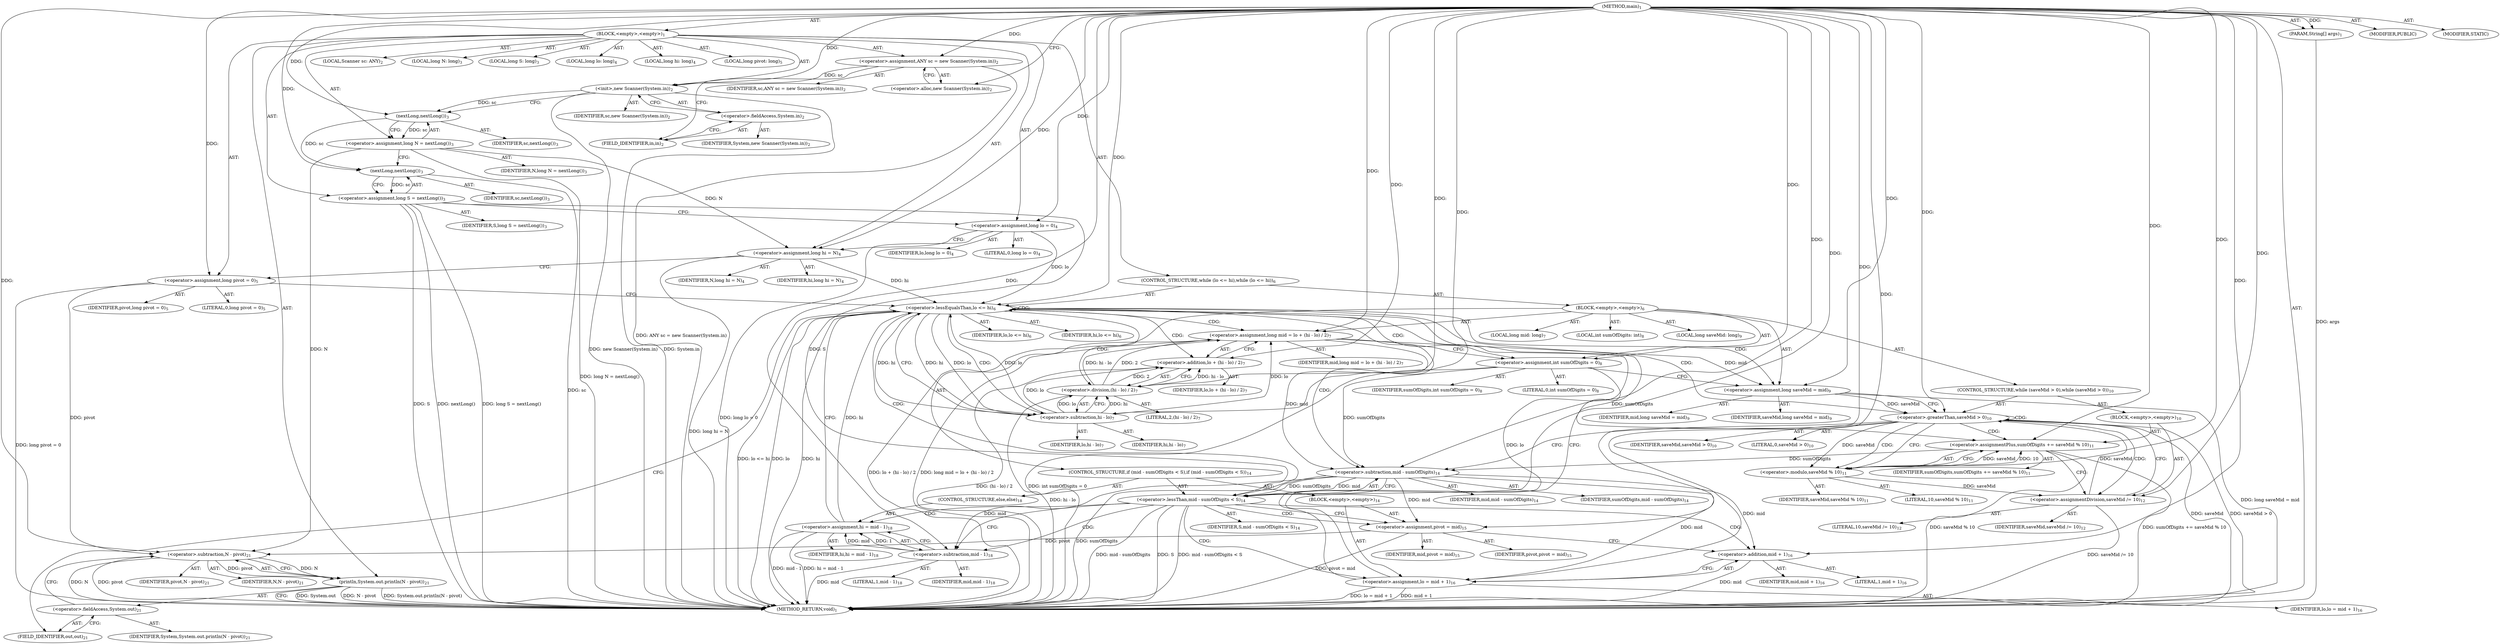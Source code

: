 digraph "main" {  
"19" [label = <(METHOD,main)<SUB>1</SUB>> ]
"20" [label = <(PARAM,String[] args)<SUB>1</SUB>> ]
"21" [label = <(BLOCK,&lt;empty&gt;,&lt;empty&gt;)<SUB>1</SUB>> ]
"4" [label = <(LOCAL,Scanner sc: ANY)<SUB>2</SUB>> ]
"22" [label = <(&lt;operator&gt;.assignment,ANY sc = new Scanner(System.in))<SUB>2</SUB>> ]
"23" [label = <(IDENTIFIER,sc,ANY sc = new Scanner(System.in))<SUB>2</SUB>> ]
"24" [label = <(&lt;operator&gt;.alloc,new Scanner(System.in))<SUB>2</SUB>> ]
"25" [label = <(&lt;init&gt;,new Scanner(System.in))<SUB>2</SUB>> ]
"3" [label = <(IDENTIFIER,sc,new Scanner(System.in))<SUB>2</SUB>> ]
"26" [label = <(&lt;operator&gt;.fieldAccess,System.in)<SUB>2</SUB>> ]
"27" [label = <(IDENTIFIER,System,new Scanner(System.in))<SUB>2</SUB>> ]
"28" [label = <(FIELD_IDENTIFIER,in,in)<SUB>2</SUB>> ]
"29" [label = <(LOCAL,long N: long)<SUB>3</SUB>> ]
"30" [label = <(LOCAL,long S: long)<SUB>3</SUB>> ]
"31" [label = <(&lt;operator&gt;.assignment,long N = nextLong())<SUB>3</SUB>> ]
"32" [label = <(IDENTIFIER,N,long N = nextLong())<SUB>3</SUB>> ]
"33" [label = <(nextLong,nextLong())<SUB>3</SUB>> ]
"34" [label = <(IDENTIFIER,sc,nextLong())<SUB>3</SUB>> ]
"35" [label = <(&lt;operator&gt;.assignment,long S = nextLong())<SUB>3</SUB>> ]
"36" [label = <(IDENTIFIER,S,long S = nextLong())<SUB>3</SUB>> ]
"37" [label = <(nextLong,nextLong())<SUB>3</SUB>> ]
"38" [label = <(IDENTIFIER,sc,nextLong())<SUB>3</SUB>> ]
"39" [label = <(LOCAL,long lo: long)<SUB>4</SUB>> ]
"40" [label = <(LOCAL,long hi: long)<SUB>4</SUB>> ]
"41" [label = <(&lt;operator&gt;.assignment,long lo = 0)<SUB>4</SUB>> ]
"42" [label = <(IDENTIFIER,lo,long lo = 0)<SUB>4</SUB>> ]
"43" [label = <(LITERAL,0,long lo = 0)<SUB>4</SUB>> ]
"44" [label = <(&lt;operator&gt;.assignment,long hi = N)<SUB>4</SUB>> ]
"45" [label = <(IDENTIFIER,hi,long hi = N)<SUB>4</SUB>> ]
"46" [label = <(IDENTIFIER,N,long hi = N)<SUB>4</SUB>> ]
"47" [label = <(LOCAL,long pivot: long)<SUB>5</SUB>> ]
"48" [label = <(&lt;operator&gt;.assignment,long pivot = 0)<SUB>5</SUB>> ]
"49" [label = <(IDENTIFIER,pivot,long pivot = 0)<SUB>5</SUB>> ]
"50" [label = <(LITERAL,0,long pivot = 0)<SUB>5</SUB>> ]
"51" [label = <(CONTROL_STRUCTURE,while (lo &lt;= hi),while (lo &lt;= hi))<SUB>6</SUB>> ]
"52" [label = <(&lt;operator&gt;.lessEqualsThan,lo &lt;= hi)<SUB>6</SUB>> ]
"53" [label = <(IDENTIFIER,lo,lo &lt;= hi)<SUB>6</SUB>> ]
"54" [label = <(IDENTIFIER,hi,lo &lt;= hi)<SUB>6</SUB>> ]
"55" [label = <(BLOCK,&lt;empty&gt;,&lt;empty&gt;)<SUB>6</SUB>> ]
"56" [label = <(LOCAL,long mid: long)<SUB>7</SUB>> ]
"57" [label = <(&lt;operator&gt;.assignment,long mid = lo + (hi - lo) / 2)<SUB>7</SUB>> ]
"58" [label = <(IDENTIFIER,mid,long mid = lo + (hi - lo) / 2)<SUB>7</SUB>> ]
"59" [label = <(&lt;operator&gt;.addition,lo + (hi - lo) / 2)<SUB>7</SUB>> ]
"60" [label = <(IDENTIFIER,lo,lo + (hi - lo) / 2)<SUB>7</SUB>> ]
"61" [label = <(&lt;operator&gt;.division,(hi - lo) / 2)<SUB>7</SUB>> ]
"62" [label = <(&lt;operator&gt;.subtraction,hi - lo)<SUB>7</SUB>> ]
"63" [label = <(IDENTIFIER,hi,hi - lo)<SUB>7</SUB>> ]
"64" [label = <(IDENTIFIER,lo,hi - lo)<SUB>7</SUB>> ]
"65" [label = <(LITERAL,2,(hi - lo) / 2)<SUB>7</SUB>> ]
"66" [label = <(LOCAL,int sumOfDigits: int)<SUB>8</SUB>> ]
"67" [label = <(&lt;operator&gt;.assignment,int sumOfDigits = 0)<SUB>8</SUB>> ]
"68" [label = <(IDENTIFIER,sumOfDigits,int sumOfDigits = 0)<SUB>8</SUB>> ]
"69" [label = <(LITERAL,0,int sumOfDigits = 0)<SUB>8</SUB>> ]
"70" [label = <(LOCAL,long saveMid: long)<SUB>9</SUB>> ]
"71" [label = <(&lt;operator&gt;.assignment,long saveMid = mid)<SUB>9</SUB>> ]
"72" [label = <(IDENTIFIER,saveMid,long saveMid = mid)<SUB>9</SUB>> ]
"73" [label = <(IDENTIFIER,mid,long saveMid = mid)<SUB>9</SUB>> ]
"74" [label = <(CONTROL_STRUCTURE,while (saveMid &gt; 0),while (saveMid &gt; 0))<SUB>10</SUB>> ]
"75" [label = <(&lt;operator&gt;.greaterThan,saveMid &gt; 0)<SUB>10</SUB>> ]
"76" [label = <(IDENTIFIER,saveMid,saveMid &gt; 0)<SUB>10</SUB>> ]
"77" [label = <(LITERAL,0,saveMid &gt; 0)<SUB>10</SUB>> ]
"78" [label = <(BLOCK,&lt;empty&gt;,&lt;empty&gt;)<SUB>10</SUB>> ]
"79" [label = <(&lt;operator&gt;.assignmentPlus,sumOfDigits += saveMid % 10)<SUB>11</SUB>> ]
"80" [label = <(IDENTIFIER,sumOfDigits,sumOfDigits += saveMid % 10)<SUB>11</SUB>> ]
"81" [label = <(&lt;operator&gt;.modulo,saveMid % 10)<SUB>11</SUB>> ]
"82" [label = <(IDENTIFIER,saveMid,saveMid % 10)<SUB>11</SUB>> ]
"83" [label = <(LITERAL,10,saveMid % 10)<SUB>11</SUB>> ]
"84" [label = <(&lt;operator&gt;.assignmentDivision,saveMid /= 10)<SUB>12</SUB>> ]
"85" [label = <(IDENTIFIER,saveMid,saveMid /= 10)<SUB>12</SUB>> ]
"86" [label = <(LITERAL,10,saveMid /= 10)<SUB>12</SUB>> ]
"87" [label = <(CONTROL_STRUCTURE,if (mid - sumOfDigits &lt; S),if (mid - sumOfDigits &lt; S))<SUB>14</SUB>> ]
"88" [label = <(&lt;operator&gt;.lessThan,mid - sumOfDigits &lt; S)<SUB>14</SUB>> ]
"89" [label = <(&lt;operator&gt;.subtraction,mid - sumOfDigits)<SUB>14</SUB>> ]
"90" [label = <(IDENTIFIER,mid,mid - sumOfDigits)<SUB>14</SUB>> ]
"91" [label = <(IDENTIFIER,sumOfDigits,mid - sumOfDigits)<SUB>14</SUB>> ]
"92" [label = <(IDENTIFIER,S,mid - sumOfDigits &lt; S)<SUB>14</SUB>> ]
"93" [label = <(BLOCK,&lt;empty&gt;,&lt;empty&gt;)<SUB>14</SUB>> ]
"94" [label = <(&lt;operator&gt;.assignment,pivot = mid)<SUB>15</SUB>> ]
"95" [label = <(IDENTIFIER,pivot,pivot = mid)<SUB>15</SUB>> ]
"96" [label = <(IDENTIFIER,mid,pivot = mid)<SUB>15</SUB>> ]
"97" [label = <(&lt;operator&gt;.assignment,lo = mid + 1)<SUB>16</SUB>> ]
"98" [label = <(IDENTIFIER,lo,lo = mid + 1)<SUB>16</SUB>> ]
"99" [label = <(&lt;operator&gt;.addition,mid + 1)<SUB>16</SUB>> ]
"100" [label = <(IDENTIFIER,mid,mid + 1)<SUB>16</SUB>> ]
"101" [label = <(LITERAL,1,mid + 1)<SUB>16</SUB>> ]
"102" [label = <(CONTROL_STRUCTURE,else,else)<SUB>18</SUB>> ]
"103" [label = <(&lt;operator&gt;.assignment,hi = mid - 1)<SUB>18</SUB>> ]
"104" [label = <(IDENTIFIER,hi,hi = mid - 1)<SUB>18</SUB>> ]
"105" [label = <(&lt;operator&gt;.subtraction,mid - 1)<SUB>18</SUB>> ]
"106" [label = <(IDENTIFIER,mid,mid - 1)<SUB>18</SUB>> ]
"107" [label = <(LITERAL,1,mid - 1)<SUB>18</SUB>> ]
"108" [label = <(println,System.out.println(N - pivot))<SUB>21</SUB>> ]
"109" [label = <(&lt;operator&gt;.fieldAccess,System.out)<SUB>21</SUB>> ]
"110" [label = <(IDENTIFIER,System,System.out.println(N - pivot))<SUB>21</SUB>> ]
"111" [label = <(FIELD_IDENTIFIER,out,out)<SUB>21</SUB>> ]
"112" [label = <(&lt;operator&gt;.subtraction,N - pivot)<SUB>21</SUB>> ]
"113" [label = <(IDENTIFIER,N,N - pivot)<SUB>21</SUB>> ]
"114" [label = <(IDENTIFIER,pivot,N - pivot)<SUB>21</SUB>> ]
"115" [label = <(MODIFIER,PUBLIC)> ]
"116" [label = <(MODIFIER,STATIC)> ]
"117" [label = <(METHOD_RETURN,void)<SUB>1</SUB>> ]
  "19" -> "20"  [ label = "AST: "] 
  "19" -> "21"  [ label = "AST: "] 
  "19" -> "115"  [ label = "AST: "] 
  "19" -> "116"  [ label = "AST: "] 
  "19" -> "117"  [ label = "AST: "] 
  "21" -> "4"  [ label = "AST: "] 
  "21" -> "22"  [ label = "AST: "] 
  "21" -> "25"  [ label = "AST: "] 
  "21" -> "29"  [ label = "AST: "] 
  "21" -> "30"  [ label = "AST: "] 
  "21" -> "31"  [ label = "AST: "] 
  "21" -> "35"  [ label = "AST: "] 
  "21" -> "39"  [ label = "AST: "] 
  "21" -> "40"  [ label = "AST: "] 
  "21" -> "41"  [ label = "AST: "] 
  "21" -> "44"  [ label = "AST: "] 
  "21" -> "47"  [ label = "AST: "] 
  "21" -> "48"  [ label = "AST: "] 
  "21" -> "51"  [ label = "AST: "] 
  "21" -> "108"  [ label = "AST: "] 
  "22" -> "23"  [ label = "AST: "] 
  "22" -> "24"  [ label = "AST: "] 
  "25" -> "3"  [ label = "AST: "] 
  "25" -> "26"  [ label = "AST: "] 
  "26" -> "27"  [ label = "AST: "] 
  "26" -> "28"  [ label = "AST: "] 
  "31" -> "32"  [ label = "AST: "] 
  "31" -> "33"  [ label = "AST: "] 
  "33" -> "34"  [ label = "AST: "] 
  "35" -> "36"  [ label = "AST: "] 
  "35" -> "37"  [ label = "AST: "] 
  "37" -> "38"  [ label = "AST: "] 
  "41" -> "42"  [ label = "AST: "] 
  "41" -> "43"  [ label = "AST: "] 
  "44" -> "45"  [ label = "AST: "] 
  "44" -> "46"  [ label = "AST: "] 
  "48" -> "49"  [ label = "AST: "] 
  "48" -> "50"  [ label = "AST: "] 
  "51" -> "52"  [ label = "AST: "] 
  "51" -> "55"  [ label = "AST: "] 
  "52" -> "53"  [ label = "AST: "] 
  "52" -> "54"  [ label = "AST: "] 
  "55" -> "56"  [ label = "AST: "] 
  "55" -> "57"  [ label = "AST: "] 
  "55" -> "66"  [ label = "AST: "] 
  "55" -> "67"  [ label = "AST: "] 
  "55" -> "70"  [ label = "AST: "] 
  "55" -> "71"  [ label = "AST: "] 
  "55" -> "74"  [ label = "AST: "] 
  "55" -> "87"  [ label = "AST: "] 
  "57" -> "58"  [ label = "AST: "] 
  "57" -> "59"  [ label = "AST: "] 
  "59" -> "60"  [ label = "AST: "] 
  "59" -> "61"  [ label = "AST: "] 
  "61" -> "62"  [ label = "AST: "] 
  "61" -> "65"  [ label = "AST: "] 
  "62" -> "63"  [ label = "AST: "] 
  "62" -> "64"  [ label = "AST: "] 
  "67" -> "68"  [ label = "AST: "] 
  "67" -> "69"  [ label = "AST: "] 
  "71" -> "72"  [ label = "AST: "] 
  "71" -> "73"  [ label = "AST: "] 
  "74" -> "75"  [ label = "AST: "] 
  "74" -> "78"  [ label = "AST: "] 
  "75" -> "76"  [ label = "AST: "] 
  "75" -> "77"  [ label = "AST: "] 
  "78" -> "79"  [ label = "AST: "] 
  "78" -> "84"  [ label = "AST: "] 
  "79" -> "80"  [ label = "AST: "] 
  "79" -> "81"  [ label = "AST: "] 
  "81" -> "82"  [ label = "AST: "] 
  "81" -> "83"  [ label = "AST: "] 
  "84" -> "85"  [ label = "AST: "] 
  "84" -> "86"  [ label = "AST: "] 
  "87" -> "88"  [ label = "AST: "] 
  "87" -> "93"  [ label = "AST: "] 
  "87" -> "102"  [ label = "AST: "] 
  "88" -> "89"  [ label = "AST: "] 
  "88" -> "92"  [ label = "AST: "] 
  "89" -> "90"  [ label = "AST: "] 
  "89" -> "91"  [ label = "AST: "] 
  "93" -> "94"  [ label = "AST: "] 
  "93" -> "97"  [ label = "AST: "] 
  "94" -> "95"  [ label = "AST: "] 
  "94" -> "96"  [ label = "AST: "] 
  "97" -> "98"  [ label = "AST: "] 
  "97" -> "99"  [ label = "AST: "] 
  "99" -> "100"  [ label = "AST: "] 
  "99" -> "101"  [ label = "AST: "] 
  "102" -> "103"  [ label = "AST: "] 
  "103" -> "104"  [ label = "AST: "] 
  "103" -> "105"  [ label = "AST: "] 
  "105" -> "106"  [ label = "AST: "] 
  "105" -> "107"  [ label = "AST: "] 
  "108" -> "109"  [ label = "AST: "] 
  "108" -> "112"  [ label = "AST: "] 
  "109" -> "110"  [ label = "AST: "] 
  "109" -> "111"  [ label = "AST: "] 
  "112" -> "113"  [ label = "AST: "] 
  "112" -> "114"  [ label = "AST: "] 
  "22" -> "28"  [ label = "CFG: "] 
  "25" -> "33"  [ label = "CFG: "] 
  "31" -> "37"  [ label = "CFG: "] 
  "35" -> "41"  [ label = "CFG: "] 
  "41" -> "44"  [ label = "CFG: "] 
  "44" -> "48"  [ label = "CFG: "] 
  "48" -> "52"  [ label = "CFG: "] 
  "108" -> "117"  [ label = "CFG: "] 
  "24" -> "22"  [ label = "CFG: "] 
  "26" -> "25"  [ label = "CFG: "] 
  "33" -> "31"  [ label = "CFG: "] 
  "37" -> "35"  [ label = "CFG: "] 
  "52" -> "62"  [ label = "CFG: "] 
  "52" -> "111"  [ label = "CFG: "] 
  "109" -> "112"  [ label = "CFG: "] 
  "112" -> "108"  [ label = "CFG: "] 
  "28" -> "26"  [ label = "CFG: "] 
  "57" -> "67"  [ label = "CFG: "] 
  "67" -> "71"  [ label = "CFG: "] 
  "71" -> "75"  [ label = "CFG: "] 
  "111" -> "109"  [ label = "CFG: "] 
  "59" -> "57"  [ label = "CFG: "] 
  "75" -> "81"  [ label = "CFG: "] 
  "75" -> "89"  [ label = "CFG: "] 
  "88" -> "94"  [ label = "CFG: "] 
  "88" -> "105"  [ label = "CFG: "] 
  "61" -> "59"  [ label = "CFG: "] 
  "79" -> "84"  [ label = "CFG: "] 
  "84" -> "75"  [ label = "CFG: "] 
  "89" -> "88"  [ label = "CFG: "] 
  "94" -> "99"  [ label = "CFG: "] 
  "97" -> "52"  [ label = "CFG: "] 
  "103" -> "52"  [ label = "CFG: "] 
  "62" -> "61"  [ label = "CFG: "] 
  "81" -> "79"  [ label = "CFG: "] 
  "99" -> "97"  [ label = "CFG: "] 
  "105" -> "103"  [ label = "CFG: "] 
  "19" -> "24"  [ label = "CFG: "] 
  "20" -> "117"  [ label = "DDG: args"] 
  "22" -> "117"  [ label = "DDG: ANY sc = new Scanner(System.in)"] 
  "25" -> "117"  [ label = "DDG: System.in"] 
  "25" -> "117"  [ label = "DDG: new Scanner(System.in)"] 
  "31" -> "117"  [ label = "DDG: long N = nextLong()"] 
  "35" -> "117"  [ label = "DDG: S"] 
  "37" -> "117"  [ label = "DDG: sc"] 
  "35" -> "117"  [ label = "DDG: nextLong()"] 
  "35" -> "117"  [ label = "DDG: long S = nextLong()"] 
  "41" -> "117"  [ label = "DDG: long lo = 0"] 
  "44" -> "117"  [ label = "DDG: long hi = N"] 
  "48" -> "117"  [ label = "DDG: long pivot = 0"] 
  "52" -> "117"  [ label = "DDG: lo"] 
  "52" -> "117"  [ label = "DDG: hi"] 
  "52" -> "117"  [ label = "DDG: lo &lt;= hi"] 
  "108" -> "117"  [ label = "DDG: System.out"] 
  "112" -> "117"  [ label = "DDG: N"] 
  "112" -> "117"  [ label = "DDG: pivot"] 
  "108" -> "117"  [ label = "DDG: N - pivot"] 
  "108" -> "117"  [ label = "DDG: System.out.println(N - pivot)"] 
  "61" -> "117"  [ label = "DDG: hi - lo"] 
  "59" -> "117"  [ label = "DDG: (hi - lo) / 2"] 
  "57" -> "117"  [ label = "DDG: lo + (hi - lo) / 2"] 
  "57" -> "117"  [ label = "DDG: long mid = lo + (hi - lo) / 2"] 
  "67" -> "117"  [ label = "DDG: int sumOfDigits = 0"] 
  "71" -> "117"  [ label = "DDG: long saveMid = mid"] 
  "75" -> "117"  [ label = "DDG: saveMid"] 
  "75" -> "117"  [ label = "DDG: saveMid &gt; 0"] 
  "89" -> "117"  [ label = "DDG: sumOfDigits"] 
  "88" -> "117"  [ label = "DDG: mid - sumOfDigits"] 
  "88" -> "117"  [ label = "DDG: S"] 
  "88" -> "117"  [ label = "DDG: mid - sumOfDigits &lt; S"] 
  "105" -> "117"  [ label = "DDG: mid"] 
  "103" -> "117"  [ label = "DDG: mid - 1"] 
  "103" -> "117"  [ label = "DDG: hi = mid - 1"] 
  "94" -> "117"  [ label = "DDG: pivot = mid"] 
  "99" -> "117"  [ label = "DDG: mid"] 
  "97" -> "117"  [ label = "DDG: mid + 1"] 
  "97" -> "117"  [ label = "DDG: lo = mid + 1"] 
  "79" -> "117"  [ label = "DDG: saveMid % 10"] 
  "79" -> "117"  [ label = "DDG: sumOfDigits += saveMid % 10"] 
  "84" -> "117"  [ label = "DDG: saveMid /= 10"] 
  "19" -> "20"  [ label = "DDG: "] 
  "19" -> "22"  [ label = "DDG: "] 
  "33" -> "31"  [ label = "DDG: sc"] 
  "37" -> "35"  [ label = "DDG: sc"] 
  "19" -> "41"  [ label = "DDG: "] 
  "31" -> "44"  [ label = "DDG: N"] 
  "19" -> "44"  [ label = "DDG: "] 
  "19" -> "48"  [ label = "DDG: "] 
  "22" -> "25"  [ label = "DDG: sc"] 
  "19" -> "25"  [ label = "DDG: "] 
  "112" -> "108"  [ label = "DDG: N"] 
  "112" -> "108"  [ label = "DDG: pivot"] 
  "25" -> "33"  [ label = "DDG: sc"] 
  "19" -> "33"  [ label = "DDG: "] 
  "33" -> "37"  [ label = "DDG: sc"] 
  "19" -> "37"  [ label = "DDG: "] 
  "41" -> "52"  [ label = "DDG: lo"] 
  "97" -> "52"  [ label = "DDG: lo"] 
  "19" -> "52"  [ label = "DDG: "] 
  "62" -> "52"  [ label = "DDG: lo"] 
  "44" -> "52"  [ label = "DDG: hi"] 
  "62" -> "52"  [ label = "DDG: hi"] 
  "103" -> "52"  [ label = "DDG: hi"] 
  "62" -> "57"  [ label = "DDG: lo"] 
  "19" -> "57"  [ label = "DDG: "] 
  "61" -> "57"  [ label = "DDG: hi - lo"] 
  "61" -> "57"  [ label = "DDG: 2"] 
  "19" -> "67"  [ label = "DDG: "] 
  "57" -> "71"  [ label = "DDG: mid"] 
  "19" -> "71"  [ label = "DDG: "] 
  "19" -> "112"  [ label = "DDG: "] 
  "31" -> "112"  [ label = "DDG: N"] 
  "48" -> "112"  [ label = "DDG: pivot"] 
  "94" -> "112"  [ label = "DDG: pivot"] 
  "62" -> "59"  [ label = "DDG: lo"] 
  "19" -> "59"  [ label = "DDG: "] 
  "61" -> "59"  [ label = "DDG: hi - lo"] 
  "61" -> "59"  [ label = "DDG: 2"] 
  "71" -> "75"  [ label = "DDG: saveMid"] 
  "84" -> "75"  [ label = "DDG: saveMid"] 
  "19" -> "75"  [ label = "DDG: "] 
  "81" -> "79"  [ label = "DDG: saveMid"] 
  "81" -> "79"  [ label = "DDG: 10"] 
  "19" -> "84"  [ label = "DDG: "] 
  "89" -> "88"  [ label = "DDG: mid"] 
  "89" -> "88"  [ label = "DDG: sumOfDigits"] 
  "35" -> "88"  [ label = "DDG: S"] 
  "19" -> "88"  [ label = "DDG: "] 
  "89" -> "94"  [ label = "DDG: mid"] 
  "19" -> "94"  [ label = "DDG: "] 
  "19" -> "97"  [ label = "DDG: "] 
  "89" -> "97"  [ label = "DDG: mid"] 
  "105" -> "103"  [ label = "DDG: mid"] 
  "105" -> "103"  [ label = "DDG: 1"] 
  "62" -> "61"  [ label = "DDG: hi"] 
  "62" -> "61"  [ label = "DDG: lo"] 
  "19" -> "61"  [ label = "DDG: "] 
  "67" -> "79"  [ label = "DDG: sumOfDigits"] 
  "19" -> "79"  [ label = "DDG: "] 
  "81" -> "84"  [ label = "DDG: saveMid"] 
  "19" -> "89"  [ label = "DDG: "] 
  "57" -> "89"  [ label = "DDG: mid"] 
  "67" -> "89"  [ label = "DDG: sumOfDigits"] 
  "79" -> "89"  [ label = "DDG: sumOfDigits"] 
  "52" -> "62"  [ label = "DDG: hi"] 
  "19" -> "62"  [ label = "DDG: "] 
  "52" -> "62"  [ label = "DDG: lo"] 
  "75" -> "81"  [ label = "DDG: saveMid"] 
  "19" -> "81"  [ label = "DDG: "] 
  "19" -> "99"  [ label = "DDG: "] 
  "89" -> "99"  [ label = "DDG: mid"] 
  "89" -> "105"  [ label = "DDG: mid"] 
  "19" -> "105"  [ label = "DDG: "] 
  "52" -> "61"  [ label = "CDG: "] 
  "52" -> "57"  [ label = "CDG: "] 
  "52" -> "89"  [ label = "CDG: "] 
  "52" -> "71"  [ label = "CDG: "] 
  "52" -> "75"  [ label = "CDG: "] 
  "52" -> "52"  [ label = "CDG: "] 
  "52" -> "67"  [ label = "CDG: "] 
  "52" -> "88"  [ label = "CDG: "] 
  "52" -> "59"  [ label = "CDG: "] 
  "52" -> "62"  [ label = "CDG: "] 
  "75" -> "75"  [ label = "CDG: "] 
  "75" -> "81"  [ label = "CDG: "] 
  "75" -> "84"  [ label = "CDG: "] 
  "75" -> "79"  [ label = "CDG: "] 
  "88" -> "94"  [ label = "CDG: "] 
  "88" -> "105"  [ label = "CDG: "] 
  "88" -> "99"  [ label = "CDG: "] 
  "88" -> "103"  [ label = "CDG: "] 
  "88" -> "97"  [ label = "CDG: "] 
}

